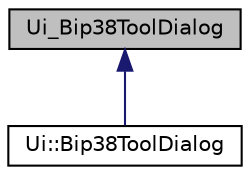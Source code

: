 digraph "Ui_Bip38ToolDialog"
{
 // LATEX_PDF_SIZE
  edge [fontname="Helvetica",fontsize="10",labelfontname="Helvetica",labelfontsize="10"];
  node [fontname="Helvetica",fontsize="10",shape=record];
  Node0 [label="Ui_Bip38ToolDialog",height=0.2,width=0.4,color="black", fillcolor="grey75", style="filled", fontcolor="black",tooltip=" "];
  Node0 -> Node1 [dir="back",color="midnightblue",fontsize="10",style="solid"];
  Node1 [label="Ui::Bip38ToolDialog",height=0.2,width=0.4,color="black", fillcolor="white", style="filled",URL="$class_ui_1_1_bip38_tool_dialog.html",tooltip=" "];
}

